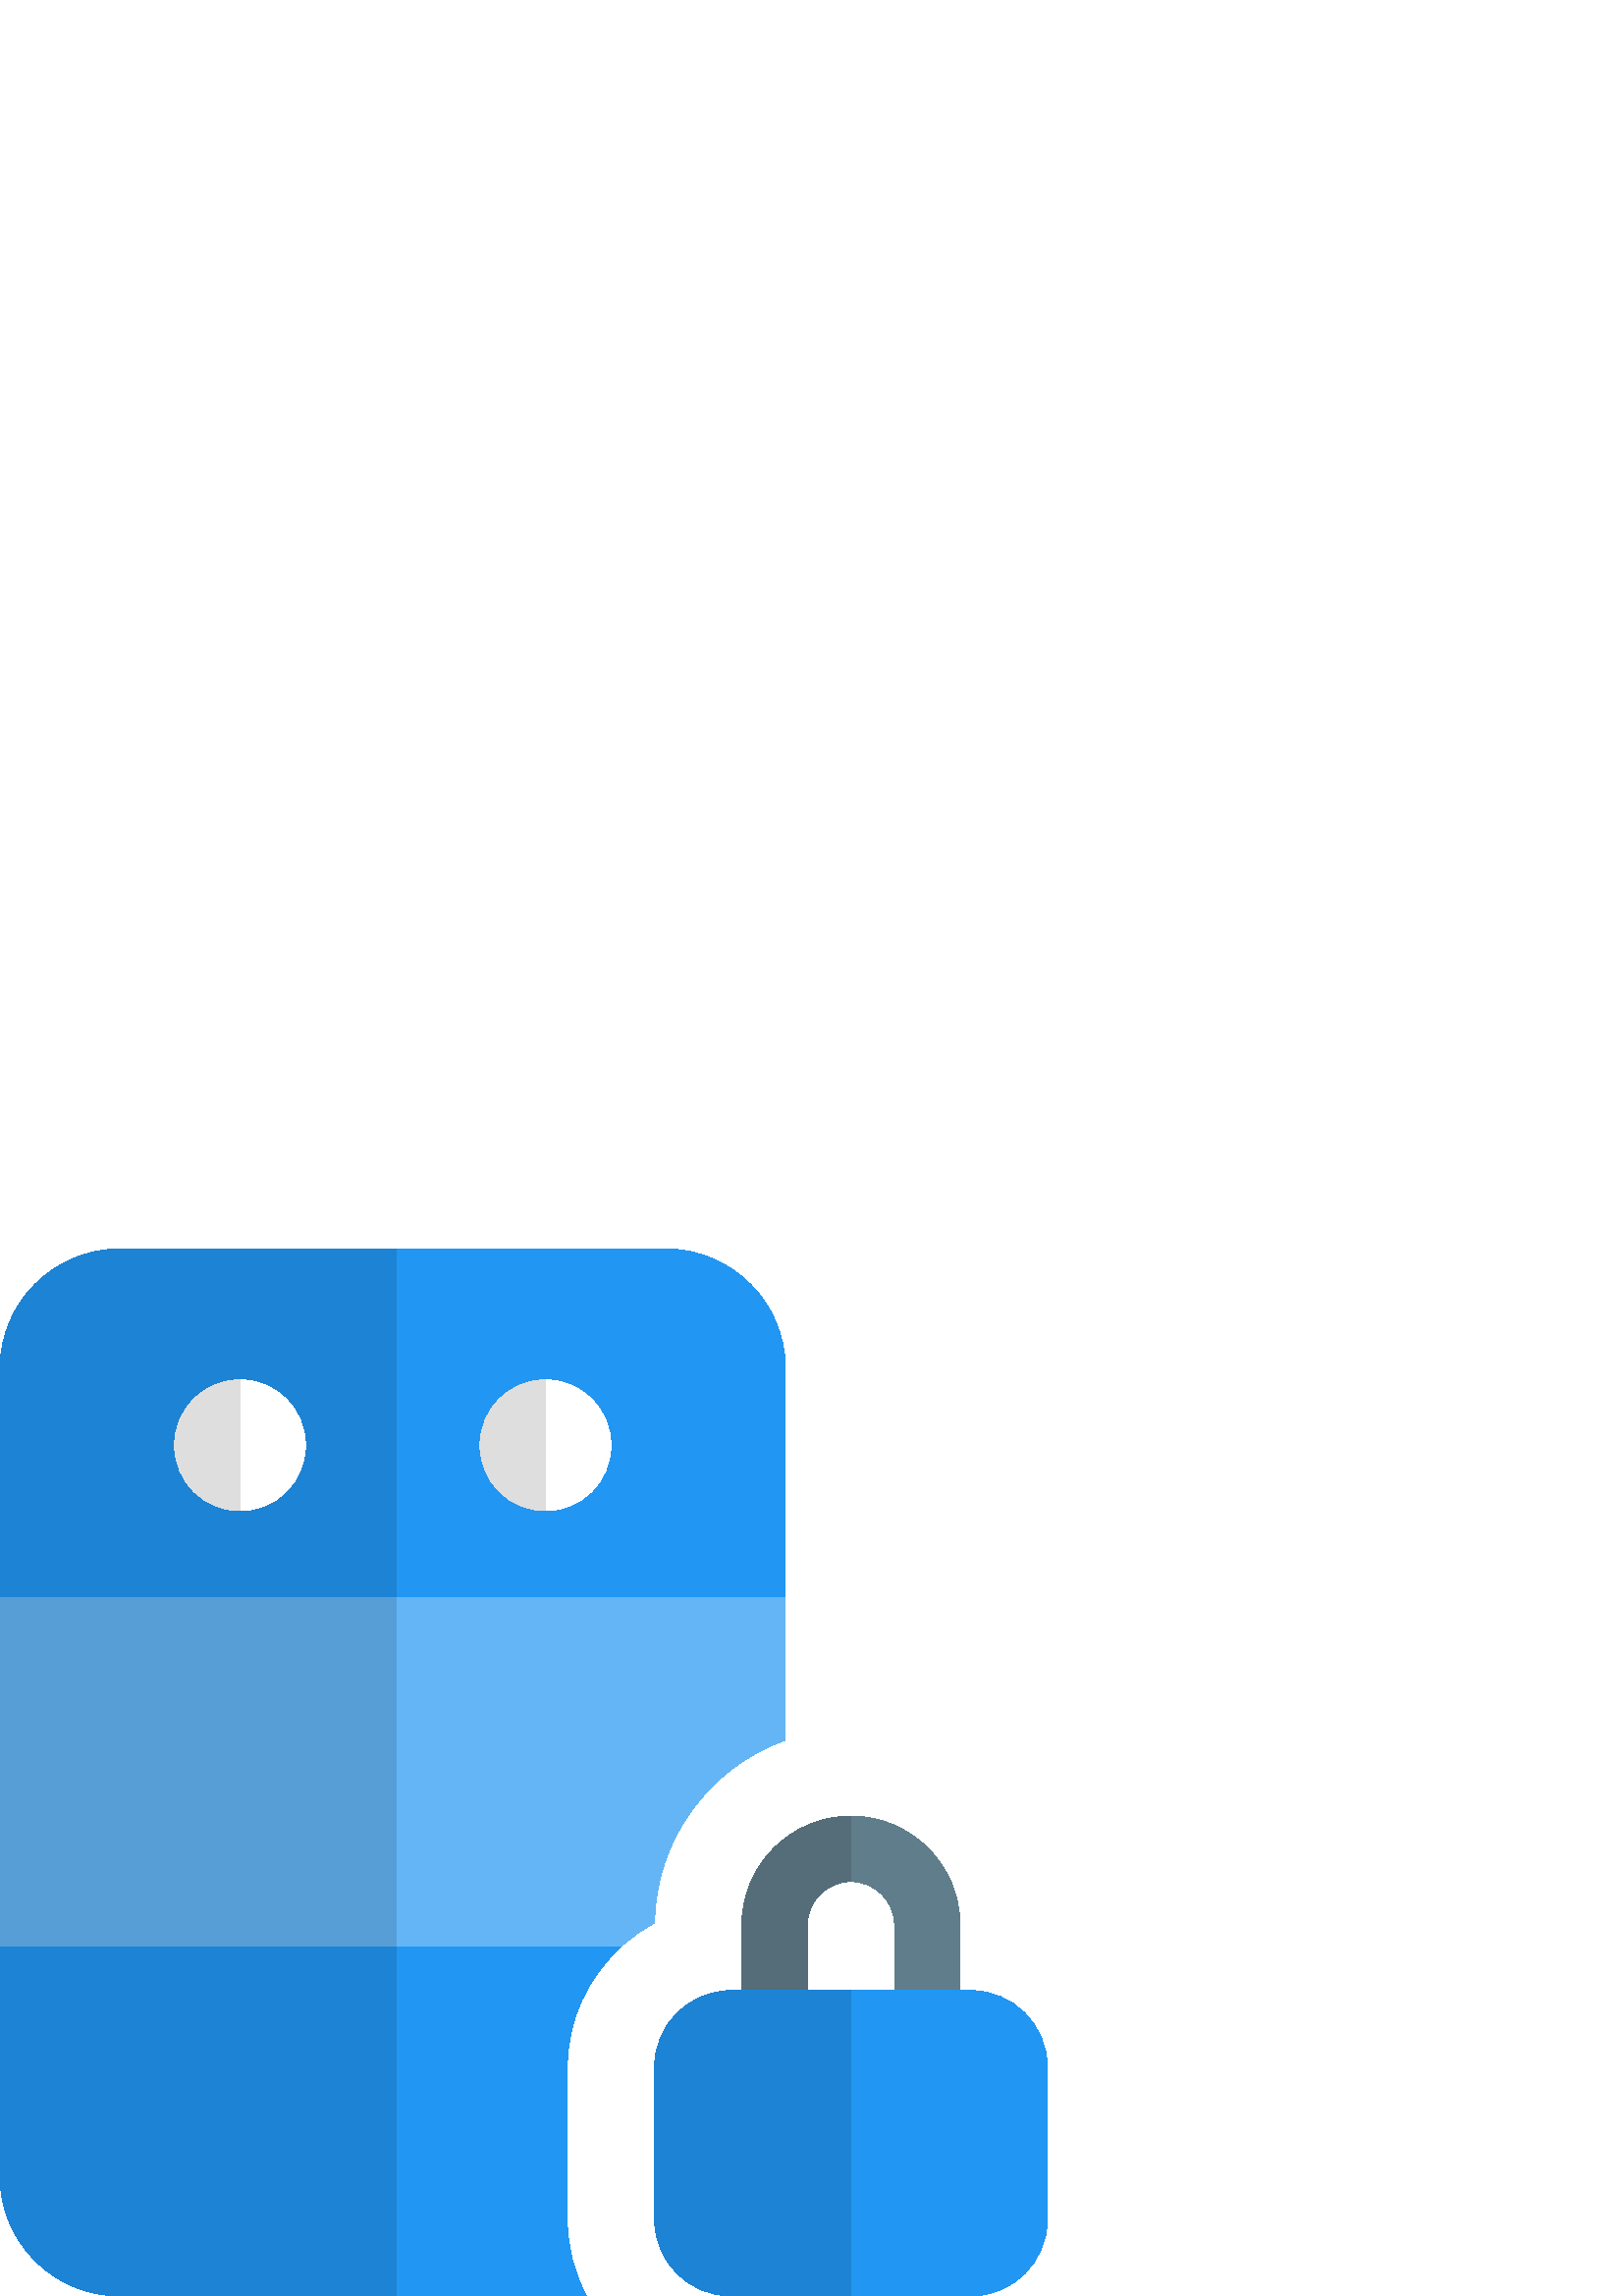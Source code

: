 %!PS-Adobe-3.0 EPSF-3.0
%%Pages: 1
%%DocumentData: Clean7Bit
%%LanguageLevel: 2
%%BoundingBox: 0 0 384 384
%%EndComments
%%BeginProlog
50 dict begin
/q { gsave } bind def
/Q { grestore } bind def
/cm { 6 array astore concat } bind def
/w { setlinewidth } bind def
/J { setlinecap } bind def
/j { setlinejoin } bind def
/M { setmiterlimit } bind def
/d { setdash } bind def
/m { moveto } bind def
/l { lineto } bind def
/c { curveto } bind def
/h { closepath } bind def
/re { exch dup neg 3 1 roll 5 3 roll moveto 0 rlineto
      0 exch rlineto 0 rlineto closepath } bind def
/S { stroke } bind def
/f { fill } bind def
/f* { eofill } bind def
/n { newpath } bind def
/W { clip } bind def
/W* { eoclip } bind def
/BT { } bind def
/ET { } bind def
/BDC { mark 3 1 roll /BDC pdfmark } bind def
/EMC { mark /EMC pdfmark } bind def
/cairo_store_point { /cairo_point_y exch def /cairo_point_x exch def } def
/Tj { show currentpoint cairo_store_point } bind def
/TJ {
  {
    dup
    type /stringtype eq
    { show } { -0.001 mul 0 cairo_font_matrix dtransform rmoveto } ifelse
  } forall
  currentpoint cairo_store_point
} bind def
/cairo_selectfont { cairo_font_matrix aload pop pop pop 0 0 6 array astore
    cairo_font exch selectfont cairo_point_x cairo_point_y moveto } bind def
/Tf { pop /cairo_font exch def /cairo_font_matrix where
      { pop cairo_selectfont } if } bind def
/Td { matrix translate cairo_font_matrix matrix concatmatrix dup
      /cairo_font_matrix exch def dup 4 get exch 5 get cairo_store_point
      /cairo_font where { pop cairo_selectfont } if } bind def
/Tm { 2 copy 8 2 roll 6 array astore /cairo_font_matrix exch def
      cairo_store_point /cairo_font where { pop cairo_selectfont } if } bind def
/g { setgray } bind def
/rg { setrgbcolor } bind def
/d1 { setcachedevice } bind def
/cairo_data_source {
  CairoDataIndex CairoData length lt
    { CairoData CairoDataIndex get /CairoDataIndex CairoDataIndex 1 add def }
    { () } ifelse
} def
/cairo_flush_ascii85_file { cairo_ascii85_file status { cairo_ascii85_file flushfile } if } def
/cairo_image { image cairo_flush_ascii85_file } def
/cairo_imagemask { imagemask cairo_flush_ascii85_file } def
%%EndProlog
%%BeginSetup
%%EndSetup
%%Page: 1 1
%%BeginPageSetup
%%PageBoundingBox: 0 0 384 384
%%EndPageSetup
q 0 0 384 384 rectclip
1 0 0 -1 0 384 cm q
0.129 0.588 0.953 rg
244 0 m 44 0 l 19.68 0 0 19.68 0 44 c 0 128 l 288 128 l 288 44 l 288 19.68
 268.32 0 244 0 c h
244 0 m f
0.392 0.71 0.965 rg
0 128 m 0 256 l 227.68 256 l 231.344 252.48 235.504 249.602 240 247.199
 c 240.32 216.305 260.32 189.922 288 180.16 c 288 128 l h
0 128 m f
0.129 0.588 0.953 rg
208 300 m 208 282.559 215.68 266.879 227.68 256 c 0 256 l 0 340 l 0 364.32
 19.68 384 44 384 c 215.039 384 l 210.559 375.68 208 366.078 208 356 c h
208 300 m f
0.114 0.514 0.831 rg
145.328 0 m 44 0 l 19.68 0 0 19.68 0 44 c 0 128 l 145.328 128 l h
145.328 0 m f
0.341 0.62 0.839 rg
0 128 145.328 128 re f
0.114 0.514 0.831 rg
145.328 256 m 0 256 l 0 340 l 0 364.32 19.68 384 44 384 c 145.328 384 l
 h
145.328 256 m f
1 g
224 72 m 224 85.254 213.254 96 200 96 c 186.746 96 176 85.254 176 72 c 
176 58.746 186.746 48 200 48 c 213.254 48 224 58.746 224 72 c h
224 72 m f
112 72 m 112 85.254 101.254 96 88 96 c 74.746 96 64 85.254 64 72 c 64 58.746
 74.746 48 88 48 c 101.254 48 112 58.746 112 72 c h
112 72 m f
0.871 g
88 48 m 74.734 48 64 58.754 64 72 c 64 85.246 74.734 96 88 96 c h
88 48 m f
200 48 m 186.734 48 176 58.754 176 72 c 176 85.246 186.734 96 200 96 c 
h
200 48 m f
0.376 0.49 0.545 rg
340 296 m 284 296 l 277.375 296 272 290.625 272 284 c 272 248 l 272 225.938
 289.938 208 312 208 c 334.062 208 352 225.938 352 248 c 352 284 l 352 290.625
 346.625 296 340 296 c h
296 272 m 328 272 l 328 248 l 328 239.184 320.832 232 312 232 c 303.168
 232 296 239.184 296 248 c h
296 272 m f
0.129 0.588 0.953 rg
356 384 m 268 384 l 252.559 384 240 371.441 240 356 c 240 300 l 240 284.559
 252.559 272 268 272 c 356 272 l 371.441 272 384 284.559 384 300 c 384 356
 l 384 371.441 371.441 384 356 384 c h
356 384 m f
0.329 0.427 0.475 rg
312 208 m 289.938 208 272 225.938 272 248 c 272 272 l 296 272 l 296 248
 l 296 239.184 303.168 232 312 232 c h
312 208 m f
0.114 0.514 0.831 rg
312 272 m 268 272 l 252.559 272 240 284.559 240 300 c 240 356 l 240 371.441
 252.559 384 268 384 c 312 384 l h
312 272 m f
Q Q
showpage
%%Trailer
end
%%EOF
